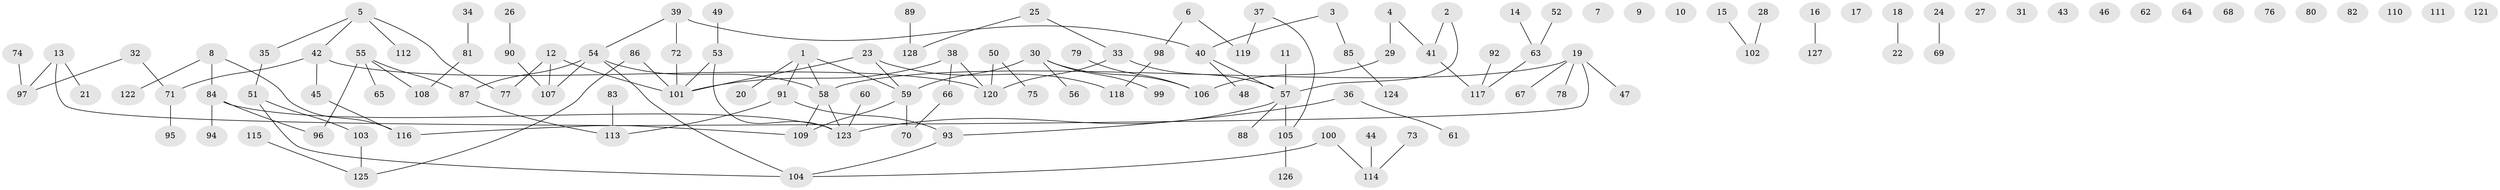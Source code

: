 // Generated by graph-tools (version 1.1) at 2025/25/03/09/25 03:25:16]
// undirected, 128 vertices, 124 edges
graph export_dot {
graph [start="1"]
  node [color=gray90,style=filled];
  1;
  2;
  3;
  4;
  5;
  6;
  7;
  8;
  9;
  10;
  11;
  12;
  13;
  14;
  15;
  16;
  17;
  18;
  19;
  20;
  21;
  22;
  23;
  24;
  25;
  26;
  27;
  28;
  29;
  30;
  31;
  32;
  33;
  34;
  35;
  36;
  37;
  38;
  39;
  40;
  41;
  42;
  43;
  44;
  45;
  46;
  47;
  48;
  49;
  50;
  51;
  52;
  53;
  54;
  55;
  56;
  57;
  58;
  59;
  60;
  61;
  62;
  63;
  64;
  65;
  66;
  67;
  68;
  69;
  70;
  71;
  72;
  73;
  74;
  75;
  76;
  77;
  78;
  79;
  80;
  81;
  82;
  83;
  84;
  85;
  86;
  87;
  88;
  89;
  90;
  91;
  92;
  93;
  94;
  95;
  96;
  97;
  98;
  99;
  100;
  101;
  102;
  103;
  104;
  105;
  106;
  107;
  108;
  109;
  110;
  111;
  112;
  113;
  114;
  115;
  116;
  117;
  118;
  119;
  120;
  121;
  122;
  123;
  124;
  125;
  126;
  127;
  128;
  1 -- 20;
  1 -- 58;
  1 -- 59;
  1 -- 91;
  2 -- 41;
  2 -- 57;
  3 -- 40;
  3 -- 85;
  4 -- 29;
  4 -- 41;
  5 -- 35;
  5 -- 42;
  5 -- 77;
  5 -- 112;
  6 -- 98;
  6 -- 119;
  8 -- 84;
  8 -- 116;
  8 -- 122;
  11 -- 57;
  12 -- 77;
  12 -- 101;
  12 -- 107;
  13 -- 21;
  13 -- 97;
  13 -- 109;
  14 -- 63;
  15 -- 102;
  16 -- 127;
  18 -- 22;
  19 -- 47;
  19 -- 58;
  19 -- 67;
  19 -- 78;
  19 -- 116;
  23 -- 59;
  23 -- 101;
  23 -- 118;
  24 -- 69;
  25 -- 33;
  25 -- 128;
  26 -- 90;
  28 -- 102;
  29 -- 106;
  30 -- 56;
  30 -- 59;
  30 -- 99;
  30 -- 106;
  32 -- 71;
  32 -- 97;
  33 -- 57;
  33 -- 120;
  34 -- 81;
  35 -- 51;
  36 -- 61;
  36 -- 93;
  37 -- 105;
  37 -- 119;
  38 -- 66;
  38 -- 101;
  38 -- 120;
  39 -- 40;
  39 -- 54;
  39 -- 72;
  40 -- 48;
  40 -- 57;
  41 -- 117;
  42 -- 45;
  42 -- 71;
  42 -- 120;
  44 -- 114;
  45 -- 116;
  49 -- 53;
  50 -- 75;
  50 -- 120;
  51 -- 103;
  51 -- 104;
  52 -- 63;
  53 -- 101;
  53 -- 123;
  54 -- 58;
  54 -- 87;
  54 -- 104;
  54 -- 107;
  55 -- 65;
  55 -- 87;
  55 -- 96;
  55 -- 108;
  57 -- 88;
  57 -- 105;
  57 -- 123;
  58 -- 109;
  58 -- 123;
  59 -- 70;
  59 -- 109;
  60 -- 123;
  63 -- 117;
  66 -- 70;
  71 -- 95;
  72 -- 101;
  73 -- 114;
  74 -- 97;
  79 -- 106;
  81 -- 108;
  83 -- 113;
  84 -- 94;
  84 -- 96;
  84 -- 123;
  85 -- 124;
  86 -- 101;
  86 -- 125;
  87 -- 113;
  89 -- 128;
  90 -- 107;
  91 -- 93;
  91 -- 113;
  92 -- 117;
  93 -- 104;
  98 -- 118;
  100 -- 104;
  100 -- 114;
  103 -- 125;
  105 -- 126;
  115 -- 125;
}
